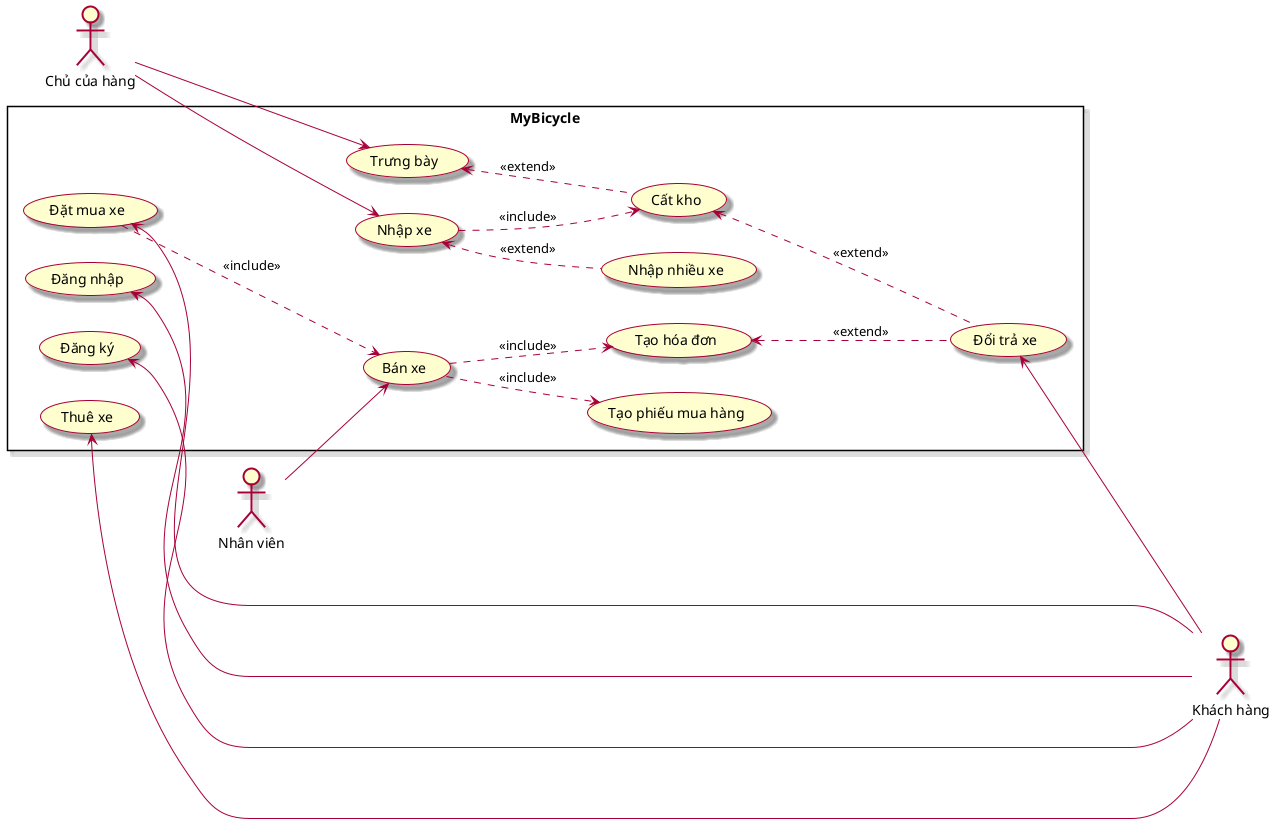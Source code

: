 @startuml MyBicycle
skin rose
left to right direction

actor "Chủ của hàng" as owner
actor "Khách hàng" as customer
actor "Nhân viên" as staff

rectangle MyBicycle {
    usecase "Trưng bày" as trungBay
    usecase "Nhập xe" as nhapXe
    usecase "Bán xe" as banXe
    usecase "Thuê xe" as thueXe
    usecase "Đặt mua xe" as muaXe
    usecase "Đổi trả xe" as doiTraXe
    ' usecase "Trả xe" as traXe
    ' usecase "Đổi xe" as doiXe
    usecase "Đăng nhập" as dangNhap
    usecase "Đăng ký" as dangKy
    usecase "Tạo phiếu mua hàng" as taoPhieuMuaHang
    usecase "Tạo hóa đơn" as taoHoaDon
    usecase "Cất kho" as catKho
    usecase "Nhập nhiều xe" as nhapNhieuXe
}

owner ---> (nhapXe)
(nhapXe) ..> (catKho): <<include>>
(nhapXe) <.. (nhapNhieuXe): <<extend>>
owner ---> (trungBay)
(trungBay) <.. (catKho): <<extend>>

(muaXe) ...> (banXe): <<include>>
(thueXe) <--- customer
(muaXe) <--- customer
(doiTraXe) <--- customer
(catKho) <... (doiTraXe): <<extend>>
(taoHoaDon) <... (doiTraXe): <<extend>>
(dangKy) <--- customer
(dangNhap) <--- customer

staff --> (banXe)
(banXe) ..> (taoPhieuMuaHang): <<include>>
(banXe) ..> (taoHoaDon): <<include>>




@enduml